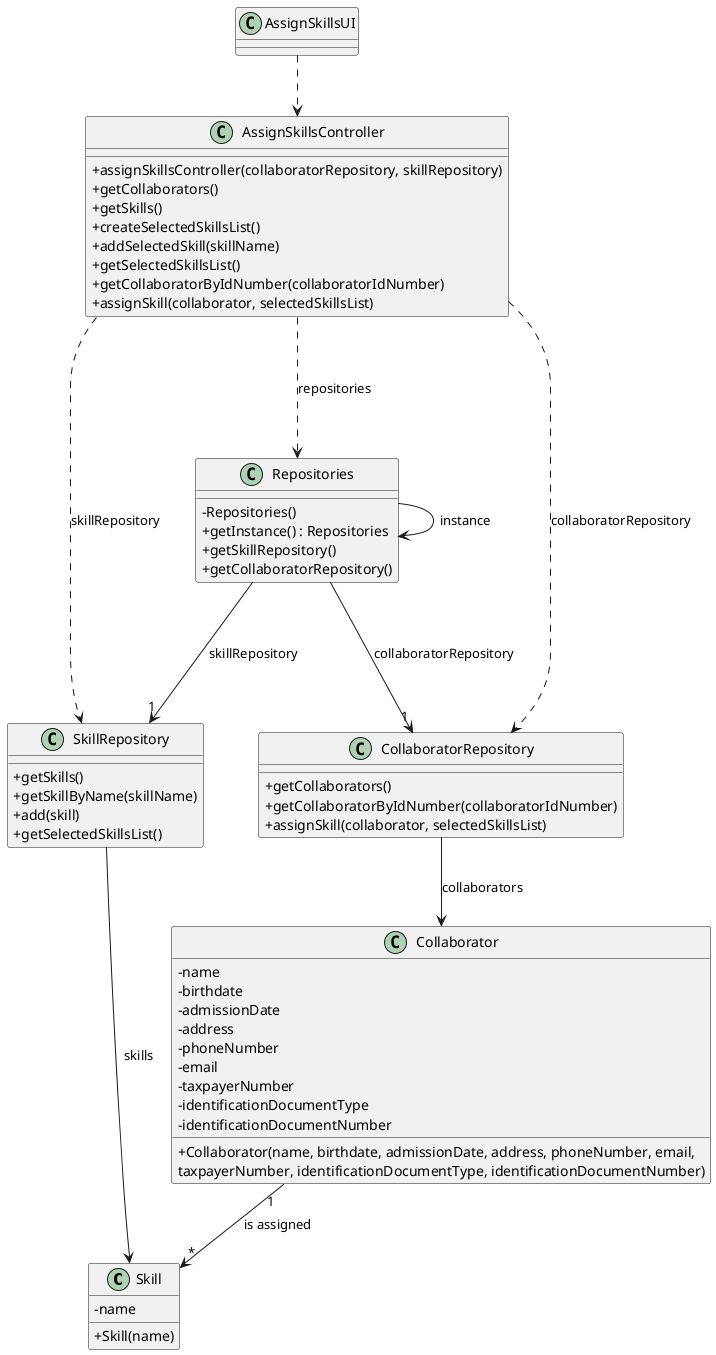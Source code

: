 @startuml
'skinparam monochrome true
skinparam packageStyle rectangle
skinparam shadowing false
skinparam linetype polyline
skinparam linetype orto

skinparam classAttributeIconSize 0

'left to right direction

class Skill
{
    - name
    + Skill(name)
}

class Collaborator {
    - name
    - birthdate
    - admissionDate
    - address
    - phoneNumber
    - email
    - taxpayerNumber
    - identificationDocumentType
    - identificationDocumentNumber
    + Collaborator(name, birthdate, admissionDate, address, phoneNumber, email, \ntaxpayerNumber, identificationDocumentType, identificationDocumentNumber)

}

class AssignSkillsController {
    + assignSkillsController(collaboratorRepository, skillRepository)
    + getCollaborators()
    + getSkills()
    + createSelectedSkillsList()
    + addSelectedSkill(skillName)
    + getSelectedSkillsList()
    + getCollaboratorByIdNumber(collaboratorIdNumber)
    + assignSkill(collaborator, selectedSkillsList)
}

class AssignSkillsUI {
}

class Repositories {
    - Repositories()
    + getInstance() : Repositories
    + getSkillRepository()
    + getCollaboratorRepository()
}

class SkillRepository {
    + getSkills()
    + getSkillByName(skillName)
    + add(skill)
    + getSelectedSkillsList()
}

class CollaboratorRepository {
    + getCollaborators()
    + getCollaboratorByIdNumber(collaboratorIdNumber)
    + assignSkill(collaborator, selectedSkillsList)
}


Collaborator "1" --> "*" Skill: is assigned
AssignSkillsUI ..> AssignSkillsController
AssignSkillsController ...> Repositories: repositories
AssignSkillsController ..> SkillRepository: skillRepository
AssignSkillsController ..> CollaboratorRepository: collaboratorRepository

Repositories -> Repositories : instance
Repositories ---> "1" SkillRepository: skillRepository
Repositories ---> "1" CollaboratorRepository: collaboratorRepository

SkillRepository --> Skill: skills
CollaboratorRepository --> Collaborator: collaborators


@enduml
